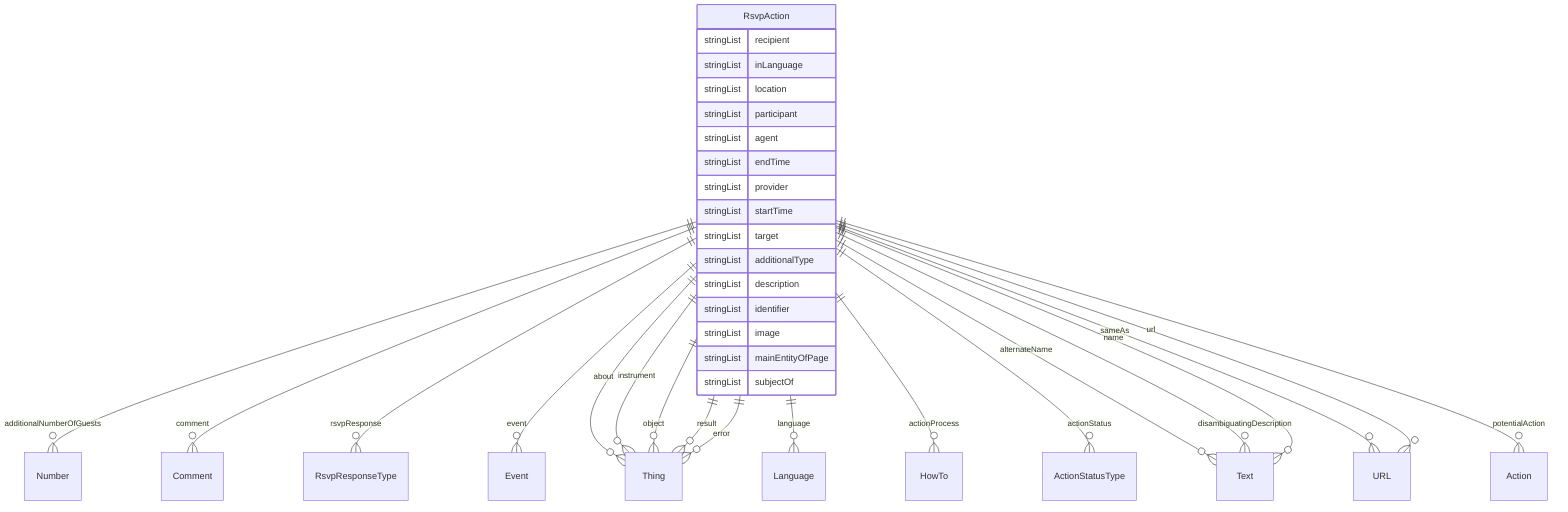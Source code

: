 erDiagram
RsvpAction {
    stringList recipient  
    stringList inLanguage  
    stringList location  
    stringList participant  
    stringList agent  
    stringList endTime  
    stringList provider  
    stringList startTime  
    stringList target  
    stringList additionalType  
    stringList description  
    stringList identifier  
    stringList image  
    stringList mainEntityOfPage  
    stringList subjectOf  
}

RsvpAction ||--}o Number : "additionalNumberOfGuests"
RsvpAction ||--}o Comment : "comment"
RsvpAction ||--}o RsvpResponseType : "rsvpResponse"
RsvpAction ||--}o Event : "event"
RsvpAction ||--}o Thing : "about"
RsvpAction ||--}o Language : "language"
RsvpAction ||--}o Thing : "instrument"
RsvpAction ||--}o Thing : "object"
RsvpAction ||--}o Thing : "result"
RsvpAction ||--}o HowTo : "actionProcess"
RsvpAction ||--}o ActionStatusType : "actionStatus"
RsvpAction ||--}o Thing : "error"
RsvpAction ||--}o Text : "alternateName"
RsvpAction ||--}o Text : "disambiguatingDescription"
RsvpAction ||--}o Text : "name"
RsvpAction ||--}o URL : "sameAs"
RsvpAction ||--}o Action : "potentialAction"
RsvpAction ||--}o URL : "url"